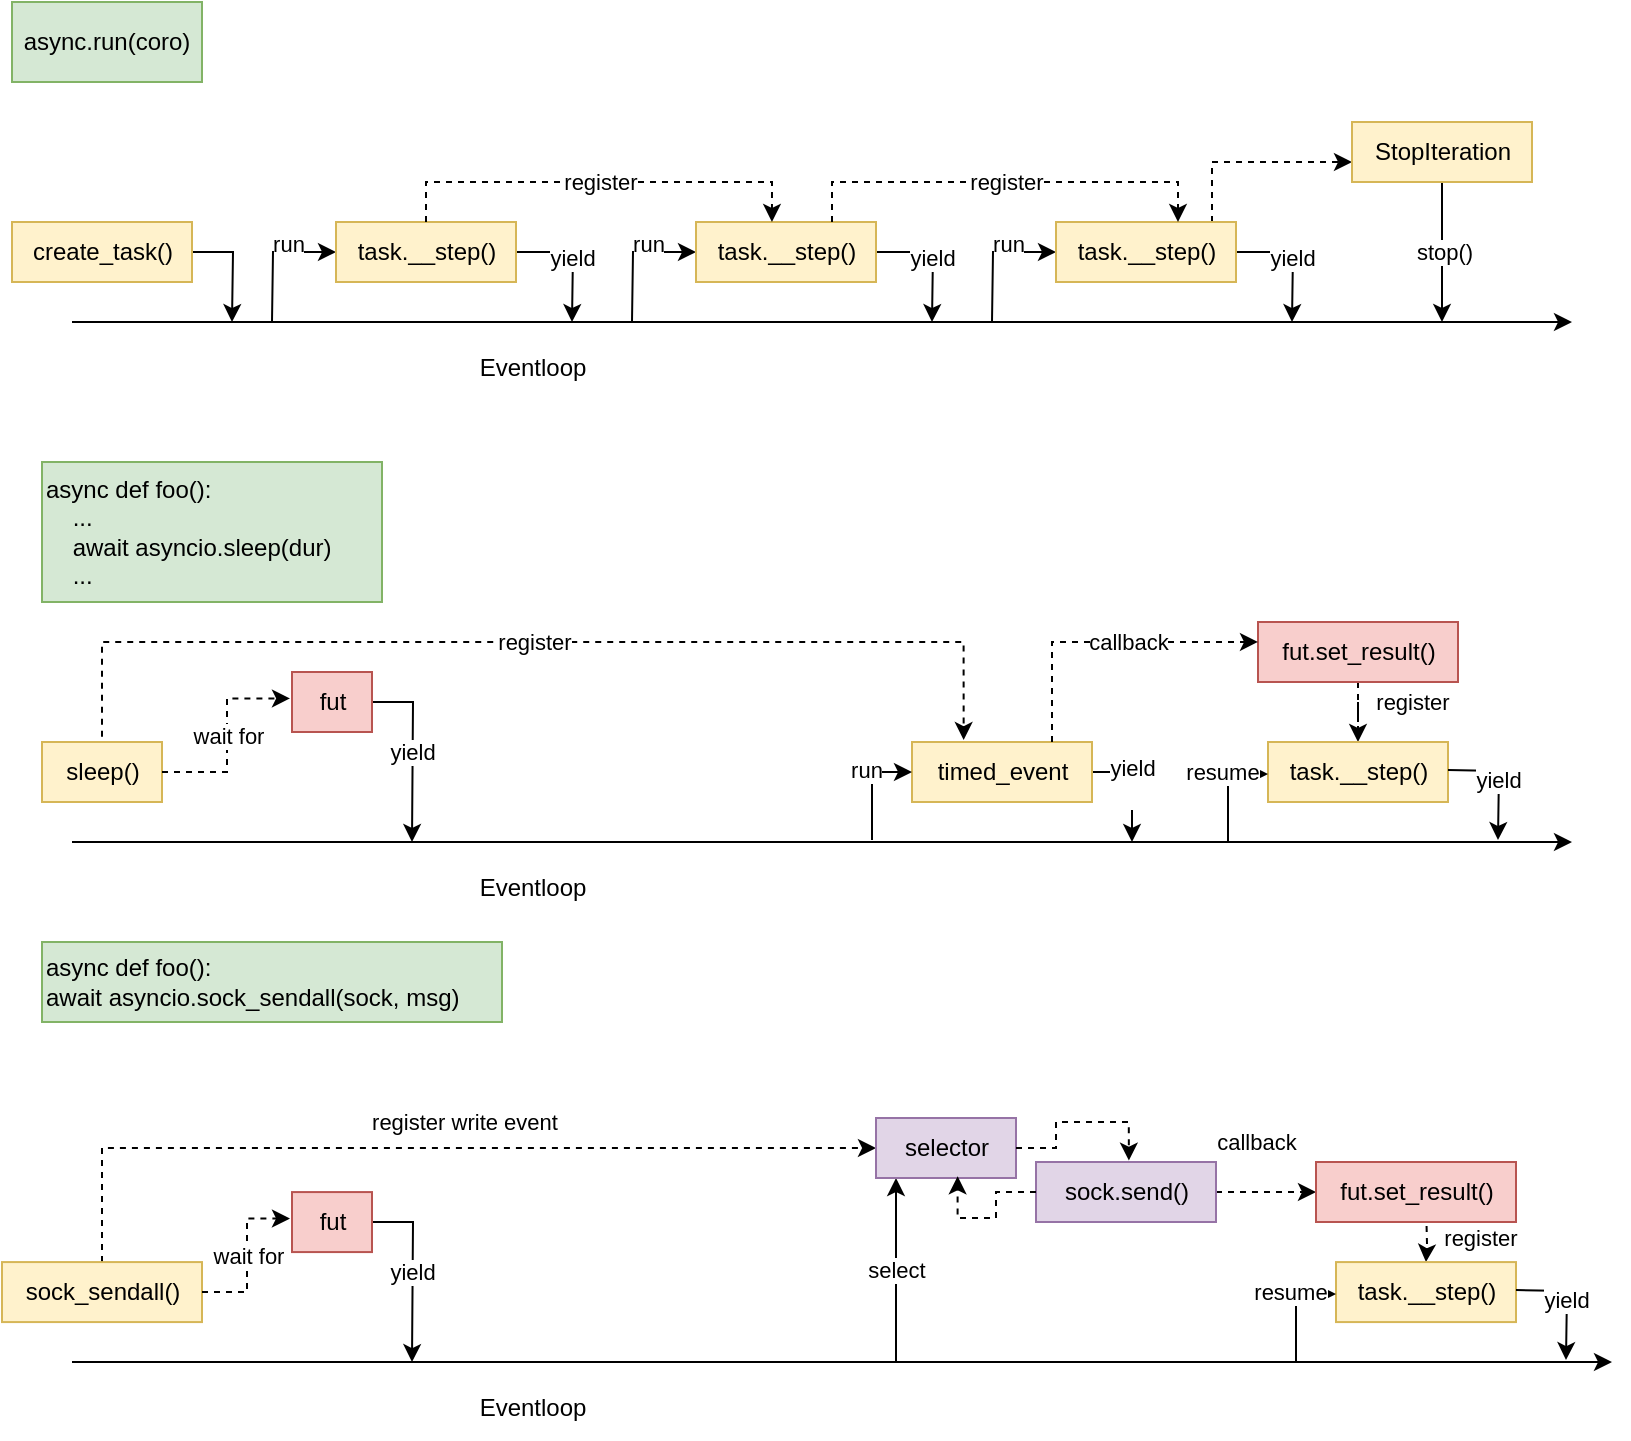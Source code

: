 <mxfile version="24.6.4" type="device">
  <diagram name="Page-1" id="PeVTVdemDS0CmCLDZagg">
    <mxGraphModel dx="1247" dy="662" grid="1" gridSize="10" guides="1" tooltips="1" connect="1" arrows="1" fold="1" page="1" pageScale="1" pageWidth="850" pageHeight="1100" math="0" shadow="0">
      <root>
        <mxCell id="0" />
        <mxCell id="1" parent="0" />
        <mxCell id="Od6nCT-mAAOYwZEW4AVc-1" value="async.run(coro)" style="text;html=1;align=center;verticalAlign=middle;whiteSpace=wrap;rounded=0;fillColor=#d5e8d4;strokeColor=#82b366;" vertex="1" parent="1">
          <mxGeometry x="50" y="200" width="95" height="40" as="geometry" />
        </mxCell>
        <mxCell id="Od6nCT-mAAOYwZEW4AVc-3" value="" style="endArrow=classic;html=1;rounded=0;" edge="1" parent="1">
          <mxGeometry width="50" height="50" relative="1" as="geometry">
            <mxPoint x="80" y="360" as="sourcePoint" />
            <mxPoint x="830" y="360" as="targetPoint" />
          </mxGeometry>
        </mxCell>
        <mxCell id="Od6nCT-mAAOYwZEW4AVc-4" value="Eventloop" style="text;html=1;align=center;verticalAlign=middle;resizable=0;points=[];autosize=1;strokeColor=none;fillColor=none;" vertex="1" parent="1">
          <mxGeometry x="270" y="368" width="80" height="30" as="geometry" />
        </mxCell>
        <mxCell id="Od6nCT-mAAOYwZEW4AVc-9" style="edgeStyle=orthogonalEdgeStyle;rounded=0;orthogonalLoop=1;jettySize=auto;html=1;" edge="1" parent="1" source="Od6nCT-mAAOYwZEW4AVc-6">
          <mxGeometry relative="1" as="geometry">
            <mxPoint x="160" y="360" as="targetPoint" />
          </mxGeometry>
        </mxCell>
        <mxCell id="Od6nCT-mAAOYwZEW4AVc-6" value="create_task()" style="text;html=1;align=center;verticalAlign=middle;resizable=0;points=[];autosize=1;strokeColor=#d6b656;fillColor=#fff2cc;rounded=0;" vertex="1" parent="1">
          <mxGeometry x="50" y="310" width="90" height="30" as="geometry" />
        </mxCell>
        <mxCell id="Od6nCT-mAAOYwZEW4AVc-11" style="edgeStyle=orthogonalEdgeStyle;rounded=0;orthogonalLoop=1;jettySize=auto;html=1;startArrow=classic;startFill=1;endArrow=none;endFill=0;" edge="1" parent="1" source="Od6nCT-mAAOYwZEW4AVc-7">
          <mxGeometry relative="1" as="geometry">
            <mxPoint x="180" y="360" as="targetPoint" />
          </mxGeometry>
        </mxCell>
        <mxCell id="Od6nCT-mAAOYwZEW4AVc-15" value="run" style="edgeLabel;html=1;align=center;verticalAlign=middle;resizable=0;points=[];" vertex="1" connectable="0" parent="Od6nCT-mAAOYwZEW4AVc-11">
          <mxGeometry x="-0.262" y="-3" relative="1" as="geometry">
            <mxPoint y="-1" as="offset" />
          </mxGeometry>
        </mxCell>
        <mxCell id="Od6nCT-mAAOYwZEW4AVc-12" value="yield" style="edgeStyle=orthogonalEdgeStyle;rounded=0;orthogonalLoop=1;jettySize=auto;html=1;" edge="1" parent="1" source="Od6nCT-mAAOYwZEW4AVc-7">
          <mxGeometry relative="1" as="geometry">
            <mxPoint x="330" y="360" as="targetPoint" />
          </mxGeometry>
        </mxCell>
        <mxCell id="Od6nCT-mAAOYwZEW4AVc-7" value="task.__step()" style="text;html=1;align=center;verticalAlign=middle;resizable=0;points=[];autosize=1;strokeColor=#d6b656;fillColor=#fff2cc;" vertex="1" parent="1">
          <mxGeometry x="212" y="310" width="90" height="30" as="geometry" />
        </mxCell>
        <mxCell id="Od6nCT-mAAOYwZEW4AVc-20" style="edgeStyle=orthogonalEdgeStyle;rounded=0;orthogonalLoop=1;jettySize=auto;html=1;startArrow=classic;startFill=1;endArrow=none;endFill=0;" edge="1" parent="1" source="Od6nCT-mAAOYwZEW4AVc-23">
          <mxGeometry relative="1" as="geometry">
            <mxPoint x="360" y="360" as="targetPoint" />
          </mxGeometry>
        </mxCell>
        <mxCell id="Od6nCT-mAAOYwZEW4AVc-21" value="run" style="edgeLabel;html=1;align=center;verticalAlign=middle;resizable=0;points=[];" vertex="1" connectable="0" parent="Od6nCT-mAAOYwZEW4AVc-20">
          <mxGeometry x="-0.262" y="-3" relative="1" as="geometry">
            <mxPoint y="-1" as="offset" />
          </mxGeometry>
        </mxCell>
        <mxCell id="Od6nCT-mAAOYwZEW4AVc-22" value="yield" style="edgeStyle=orthogonalEdgeStyle;rounded=0;orthogonalLoop=1;jettySize=auto;html=1;" edge="1" parent="1" source="Od6nCT-mAAOYwZEW4AVc-23">
          <mxGeometry relative="1" as="geometry">
            <mxPoint x="510" y="360" as="targetPoint" />
          </mxGeometry>
        </mxCell>
        <mxCell id="Od6nCT-mAAOYwZEW4AVc-23" value="task.__step()" style="text;html=1;align=center;verticalAlign=middle;resizable=0;points=[];autosize=1;strokeColor=#d6b656;fillColor=#fff2cc;" vertex="1" parent="1">
          <mxGeometry x="392" y="310" width="90" height="30" as="geometry" />
        </mxCell>
        <mxCell id="Od6nCT-mAAOYwZEW4AVc-24" value="register" style="edgeStyle=orthogonalEdgeStyle;rounded=0;orthogonalLoop=1;jettySize=auto;html=1;entryX=0.422;entryY=0;entryDx=0;entryDy=0;entryPerimeter=0;dashed=1;" edge="1" parent="1" source="Od6nCT-mAAOYwZEW4AVc-7" target="Od6nCT-mAAOYwZEW4AVc-23">
          <mxGeometry relative="1" as="geometry">
            <Array as="points">
              <mxPoint x="257" y="290" />
              <mxPoint x="430" y="290" />
            </Array>
          </mxGeometry>
        </mxCell>
        <mxCell id="Od6nCT-mAAOYwZEW4AVc-25" style="edgeStyle=orthogonalEdgeStyle;rounded=0;orthogonalLoop=1;jettySize=auto;html=1;startArrow=classic;startFill=1;endArrow=none;endFill=0;" edge="1" parent="1" source="Od6nCT-mAAOYwZEW4AVc-28">
          <mxGeometry relative="1" as="geometry">
            <mxPoint x="540" y="360" as="targetPoint" />
          </mxGeometry>
        </mxCell>
        <mxCell id="Od6nCT-mAAOYwZEW4AVc-26" value="run" style="edgeLabel;html=1;align=center;verticalAlign=middle;resizable=0;points=[];" vertex="1" connectable="0" parent="Od6nCT-mAAOYwZEW4AVc-25">
          <mxGeometry x="-0.262" y="-3" relative="1" as="geometry">
            <mxPoint y="-1" as="offset" />
          </mxGeometry>
        </mxCell>
        <mxCell id="Od6nCT-mAAOYwZEW4AVc-27" value="yield" style="edgeStyle=orthogonalEdgeStyle;rounded=0;orthogonalLoop=1;jettySize=auto;html=1;" edge="1" parent="1" source="Od6nCT-mAAOYwZEW4AVc-28">
          <mxGeometry relative="1" as="geometry">
            <mxPoint x="690" y="360" as="targetPoint" />
          </mxGeometry>
        </mxCell>
        <mxCell id="Od6nCT-mAAOYwZEW4AVc-31" style="edgeStyle=orthogonalEdgeStyle;rounded=0;orthogonalLoop=1;jettySize=auto;html=1;dashed=1;" edge="1" parent="1" source="Od6nCT-mAAOYwZEW4AVc-28">
          <mxGeometry relative="1" as="geometry">
            <mxPoint x="720" y="280" as="targetPoint" />
            <Array as="points">
              <mxPoint x="650" y="280" />
            </Array>
          </mxGeometry>
        </mxCell>
        <mxCell id="Od6nCT-mAAOYwZEW4AVc-28" value="task.__step()" style="text;html=1;align=center;verticalAlign=middle;resizable=0;points=[];autosize=1;strokeColor=#d6b656;fillColor=#fff2cc;" vertex="1" parent="1">
          <mxGeometry x="572" y="310" width="90" height="30" as="geometry" />
        </mxCell>
        <mxCell id="Od6nCT-mAAOYwZEW4AVc-29" value="register" style="edgeStyle=orthogonalEdgeStyle;rounded=0;orthogonalLoop=1;jettySize=auto;html=1;entryX=0.422;entryY=0;entryDx=0;entryDy=0;entryPerimeter=0;dashed=1;" edge="1" parent="1">
          <mxGeometry relative="1" as="geometry">
            <mxPoint x="460" y="310" as="sourcePoint" />
            <mxPoint x="633" y="310" as="targetPoint" />
            <Array as="points">
              <mxPoint x="460" y="290" />
              <mxPoint x="633" y="290" />
            </Array>
          </mxGeometry>
        </mxCell>
        <mxCell id="Od6nCT-mAAOYwZEW4AVc-33" value="stop()" style="edgeStyle=orthogonalEdgeStyle;rounded=0;orthogonalLoop=1;jettySize=auto;html=1;" edge="1" parent="1" source="Od6nCT-mAAOYwZEW4AVc-32">
          <mxGeometry relative="1" as="geometry">
            <mxPoint x="765" y="360" as="targetPoint" />
          </mxGeometry>
        </mxCell>
        <mxCell id="Od6nCT-mAAOYwZEW4AVc-32" value="StopIteration" style="text;html=1;align=center;verticalAlign=middle;resizable=0;points=[];autosize=1;strokeColor=#d6b656;fillColor=#fff2cc;" vertex="1" parent="1">
          <mxGeometry x="720" y="260" width="90" height="30" as="geometry" />
        </mxCell>
        <mxCell id="Od6nCT-mAAOYwZEW4AVc-34" value="async def foo():&lt;div&gt;&amp;nbsp; &amp;nbsp; ...&lt;/div&gt;&lt;div&gt;&amp;nbsp; &amp;nbsp; await asyncio.sleep(dur)&lt;/div&gt;&lt;div&gt;&amp;nbsp; &amp;nbsp; ...&lt;/div&gt;" style="text;html=1;align=left;verticalAlign=middle;resizable=0;points=[];autosize=1;strokeColor=#82b366;fillColor=#d5e8d4;" vertex="1" parent="1">
          <mxGeometry x="65" y="430" width="170" height="70" as="geometry" />
        </mxCell>
        <mxCell id="Od6nCT-mAAOYwZEW4AVc-36" value="" style="endArrow=classic;html=1;rounded=0;" edge="1" parent="1">
          <mxGeometry width="50" height="50" relative="1" as="geometry">
            <mxPoint x="80" y="620" as="sourcePoint" />
            <mxPoint x="830" y="620" as="targetPoint" />
          </mxGeometry>
        </mxCell>
        <mxCell id="Od6nCT-mAAOYwZEW4AVc-37" value="Eventloop" style="text;html=1;align=center;verticalAlign=middle;resizable=0;points=[];autosize=1;strokeColor=none;fillColor=none;" vertex="1" parent="1">
          <mxGeometry x="270" y="628" width="80" height="30" as="geometry" />
        </mxCell>
        <mxCell id="Od6nCT-mAAOYwZEW4AVc-39" value="sleep()" style="text;html=1;align=center;verticalAlign=middle;resizable=0;points=[];autosize=1;strokeColor=#d6b656;fillColor=#fff2cc;rounded=0;" vertex="1" parent="1">
          <mxGeometry x="65" y="570" width="60" height="30" as="geometry" />
        </mxCell>
        <mxCell id="Od6nCT-mAAOYwZEW4AVc-48" value="register" style="edgeStyle=orthogonalEdgeStyle;rounded=0;orthogonalLoop=1;jettySize=auto;html=1;dashed=1;exitX=0.5;exitY=-0.087;exitDx=0;exitDy=0;exitPerimeter=0;entryX=0.287;entryY=-0.033;entryDx=0;entryDy=0;entryPerimeter=0;" edge="1" parent="1" source="Od6nCT-mAAOYwZEW4AVc-39" target="Od6nCT-mAAOYwZEW4AVc-53">
          <mxGeometry relative="1" as="geometry">
            <Array as="points">
              <mxPoint x="95" y="520" />
              <mxPoint x="526" y="520" />
            </Array>
            <mxPoint x="95" y="540" as="sourcePoint" />
            <mxPoint x="525" y="540" as="targetPoint" />
          </mxGeometry>
        </mxCell>
        <mxCell id="Od6nCT-mAAOYwZEW4AVc-63" value="yield&lt;div&gt;&lt;br&gt;&lt;/div&gt;" style="edgeStyle=orthogonalEdgeStyle;rounded=0;orthogonalLoop=1;jettySize=auto;html=1;" edge="1" parent="1" source="Od6nCT-mAAOYwZEW4AVc-53">
          <mxGeometry x="-0.091" relative="1" as="geometry">
            <mxPoint x="610" y="620" as="targetPoint" />
            <Array as="points">
              <mxPoint x="610" y="585" />
              <mxPoint x="610" y="620" />
            </Array>
            <mxPoint as="offset" />
          </mxGeometry>
        </mxCell>
        <mxCell id="Od6nCT-mAAOYwZEW4AVc-53" value="timed_event" style="text;html=1;align=center;verticalAlign=middle;resizable=0;points=[];autosize=1;strokeColor=#d6b656;fillColor=#fff2cc;" vertex="1" parent="1">
          <mxGeometry x="500" y="570" width="90" height="30" as="geometry" />
        </mxCell>
        <mxCell id="Od6nCT-mAAOYwZEW4AVc-58" style="edgeStyle=orthogonalEdgeStyle;rounded=0;orthogonalLoop=1;jettySize=auto;html=1;startArrow=classic;startFill=1;endArrow=none;endFill=0;" edge="1" parent="1">
          <mxGeometry relative="1" as="geometry">
            <mxPoint x="480" y="619" as="targetPoint" />
            <mxPoint x="500" y="585" as="sourcePoint" />
          </mxGeometry>
        </mxCell>
        <mxCell id="Od6nCT-mAAOYwZEW4AVc-59" value="run" style="edgeLabel;html=1;align=center;verticalAlign=middle;resizable=0;points=[];" vertex="1" connectable="0" parent="Od6nCT-mAAOYwZEW4AVc-58">
          <mxGeometry x="-0.262" y="-3" relative="1" as="geometry">
            <mxPoint y="-1" as="offset" />
          </mxGeometry>
        </mxCell>
        <mxCell id="Od6nCT-mAAOYwZEW4AVc-67" value="register" style="edgeStyle=orthogonalEdgeStyle;rounded=0;orthogonalLoop=1;jettySize=auto;html=1;dashed=1;" edge="1" parent="1" source="Od6nCT-mAAOYwZEW4AVc-61" target="Od6nCT-mAAOYwZEW4AVc-62">
          <mxGeometry x="0.201" y="27" relative="1" as="geometry">
            <mxPoint as="offset" />
          </mxGeometry>
        </mxCell>
        <mxCell id="Od6nCT-mAAOYwZEW4AVc-61" value="fut.set_result()" style="text;html=1;align=center;verticalAlign=middle;resizable=0;points=[];autosize=1;strokeColor=#b85450;fillColor=#f8cecc;" vertex="1" parent="1">
          <mxGeometry x="673" y="510" width="100" height="30" as="geometry" />
        </mxCell>
        <mxCell id="Od6nCT-mAAOYwZEW4AVc-62" value="task.__step()" style="text;html=1;align=center;verticalAlign=middle;resizable=0;points=[];autosize=1;strokeColor=#d6b656;fillColor=#fff2cc;" vertex="1" parent="1">
          <mxGeometry x="678" y="570" width="90" height="30" as="geometry" />
        </mxCell>
        <mxCell id="Od6nCT-mAAOYwZEW4AVc-64" style="edgeStyle=orthogonalEdgeStyle;rounded=0;orthogonalLoop=1;jettySize=auto;html=1;entryX=0;entryY=0.333;entryDx=0;entryDy=0;entryPerimeter=0;dashed=1;" edge="1" parent="1" source="Od6nCT-mAAOYwZEW4AVc-53" target="Od6nCT-mAAOYwZEW4AVc-61">
          <mxGeometry relative="1" as="geometry">
            <Array as="points">
              <mxPoint x="570" y="520" />
            </Array>
          </mxGeometry>
        </mxCell>
        <mxCell id="Od6nCT-mAAOYwZEW4AVc-65" value="callback" style="edgeLabel;html=1;align=center;verticalAlign=middle;resizable=0;points=[];" vertex="1" connectable="0" parent="Od6nCT-mAAOYwZEW4AVc-64">
          <mxGeometry x="0.143" relative="1" as="geometry">
            <mxPoint as="offset" />
          </mxGeometry>
        </mxCell>
        <mxCell id="Od6nCT-mAAOYwZEW4AVc-69" style="edgeStyle=orthogonalEdgeStyle;rounded=0;orthogonalLoop=1;jettySize=auto;html=1;startArrow=classic;startFill=1;endArrow=none;endFill=0;" edge="1" parent="1">
          <mxGeometry relative="1" as="geometry">
            <mxPoint x="658" y="620" as="targetPoint" />
            <mxPoint x="678" y="586" as="sourcePoint" />
          </mxGeometry>
        </mxCell>
        <mxCell id="Od6nCT-mAAOYwZEW4AVc-70" value="resume" style="edgeLabel;html=1;align=center;verticalAlign=middle;resizable=0;points=[];" vertex="1" connectable="0" parent="Od6nCT-mAAOYwZEW4AVc-69">
          <mxGeometry x="-0.262" y="-3" relative="1" as="geometry">
            <mxPoint y="-1" as="offset" />
          </mxGeometry>
        </mxCell>
        <mxCell id="Od6nCT-mAAOYwZEW4AVc-71" value="yield" style="edgeStyle=orthogonalEdgeStyle;rounded=0;orthogonalLoop=1;jettySize=auto;html=1;" edge="1" parent="1">
          <mxGeometry relative="1" as="geometry">
            <mxPoint x="793" y="619" as="targetPoint" />
            <mxPoint x="768" y="584" as="sourcePoint" />
          </mxGeometry>
        </mxCell>
        <mxCell id="Od6nCT-mAAOYwZEW4AVc-74" value="yield" style="edgeStyle=orthogonalEdgeStyle;rounded=0;orthogonalLoop=1;jettySize=auto;html=1;" edge="1" parent="1" source="Od6nCT-mAAOYwZEW4AVc-72">
          <mxGeometry relative="1" as="geometry">
            <mxPoint x="250" y="620" as="targetPoint" />
          </mxGeometry>
        </mxCell>
        <mxCell id="Od6nCT-mAAOYwZEW4AVc-72" value="fut" style="text;html=1;align=center;verticalAlign=middle;resizable=0;points=[];autosize=1;strokeColor=#b85450;fillColor=#f8cecc;" vertex="1" parent="1">
          <mxGeometry x="190" y="535" width="40" height="30" as="geometry" />
        </mxCell>
        <mxCell id="Od6nCT-mAAOYwZEW4AVc-73" value="wait for" style="edgeStyle=orthogonalEdgeStyle;rounded=0;orthogonalLoop=1;jettySize=auto;html=1;entryX=-0.025;entryY=0.44;entryDx=0;entryDy=0;entryPerimeter=0;dashed=1;" edge="1" parent="1" source="Od6nCT-mAAOYwZEW4AVc-39" target="Od6nCT-mAAOYwZEW4AVc-72">
          <mxGeometry relative="1" as="geometry" />
        </mxCell>
        <mxCell id="Od6nCT-mAAOYwZEW4AVc-75" value="async def foo():&lt;div&gt;await asyncio.sock_sendall(sock, msg)&lt;/div&gt;" style="text;html=1;align=left;verticalAlign=middle;resizable=0;points=[];autosize=1;strokeColor=#82b366;fillColor=#d5e8d4;" vertex="1" parent="1">
          <mxGeometry x="65" y="670" width="230" height="40" as="geometry" />
        </mxCell>
        <mxCell id="Od6nCT-mAAOYwZEW4AVc-76" value="" style="endArrow=classic;html=1;rounded=0;" edge="1" parent="1">
          <mxGeometry width="50" height="50" relative="1" as="geometry">
            <mxPoint x="80" y="880.04" as="sourcePoint" />
            <mxPoint x="850" y="880" as="targetPoint" />
          </mxGeometry>
        </mxCell>
        <mxCell id="Od6nCT-mAAOYwZEW4AVc-77" value="Eventloop" style="text;html=1;align=center;verticalAlign=middle;resizable=0;points=[];autosize=1;strokeColor=none;fillColor=none;" vertex="1" parent="1">
          <mxGeometry x="270" y="888.04" width="80" height="30" as="geometry" />
        </mxCell>
        <mxCell id="Od6nCT-mAAOYwZEW4AVc-95" style="edgeStyle=orthogonalEdgeStyle;rounded=0;orthogonalLoop=1;jettySize=auto;html=1;dashed=1;" edge="1" parent="1" source="Od6nCT-mAAOYwZEW4AVc-78" target="Od6nCT-mAAOYwZEW4AVc-94">
          <mxGeometry relative="1" as="geometry">
            <Array as="points">
              <mxPoint x="95" y="773" />
            </Array>
          </mxGeometry>
        </mxCell>
        <mxCell id="Od6nCT-mAAOYwZEW4AVc-96" value="register write event" style="edgeLabel;html=1;align=center;verticalAlign=middle;resizable=0;points=[];" vertex="1" connectable="0" parent="Od6nCT-mAAOYwZEW4AVc-95">
          <mxGeometry x="-0.032" y="-1" relative="1" as="geometry">
            <mxPoint x="23" y="-14" as="offset" />
          </mxGeometry>
        </mxCell>
        <mxCell id="Od6nCT-mAAOYwZEW4AVc-78" value="sock_sendall()" style="text;html=1;align=center;verticalAlign=middle;resizable=0;points=[];autosize=1;strokeColor=#d6b656;fillColor=#fff2cc;rounded=0;" vertex="1" parent="1">
          <mxGeometry x="45" y="830.04" width="100" height="30" as="geometry" />
        </mxCell>
        <mxCell id="Od6nCT-mAAOYwZEW4AVc-84" value="register" style="edgeStyle=orthogonalEdgeStyle;rounded=0;orthogonalLoop=1;jettySize=auto;html=1;dashed=1;" edge="1" parent="1" target="Od6nCT-mAAOYwZEW4AVc-85">
          <mxGeometry x="0.201" y="27" relative="1" as="geometry">
            <mxPoint x="757" y="800.04" as="sourcePoint" />
            <mxPoint as="offset" />
          </mxGeometry>
        </mxCell>
        <mxCell id="Od6nCT-mAAOYwZEW4AVc-85" value="task.__step()" style="text;html=1;align=center;verticalAlign=middle;resizable=0;points=[];autosize=1;strokeColor=#d6b656;fillColor=#fff2cc;" vertex="1" parent="1">
          <mxGeometry x="712" y="830.04" width="90" height="30" as="geometry" />
        </mxCell>
        <mxCell id="Od6nCT-mAAOYwZEW4AVc-88" style="edgeStyle=orthogonalEdgeStyle;rounded=0;orthogonalLoop=1;jettySize=auto;html=1;startArrow=classic;startFill=1;endArrow=none;endFill=0;" edge="1" parent="1">
          <mxGeometry relative="1" as="geometry">
            <mxPoint x="692" y="880.04" as="targetPoint" />
            <mxPoint x="712" y="846.04" as="sourcePoint" />
          </mxGeometry>
        </mxCell>
        <mxCell id="Od6nCT-mAAOYwZEW4AVc-89" value="resume" style="edgeLabel;html=1;align=center;verticalAlign=middle;resizable=0;points=[];" vertex="1" connectable="0" parent="Od6nCT-mAAOYwZEW4AVc-88">
          <mxGeometry x="-0.262" y="-3" relative="1" as="geometry">
            <mxPoint y="-1" as="offset" />
          </mxGeometry>
        </mxCell>
        <mxCell id="Od6nCT-mAAOYwZEW4AVc-90" value="yield" style="edgeStyle=orthogonalEdgeStyle;rounded=0;orthogonalLoop=1;jettySize=auto;html=1;" edge="1" parent="1">
          <mxGeometry relative="1" as="geometry">
            <mxPoint x="827" y="879.04" as="targetPoint" />
            <mxPoint x="802" y="844.04" as="sourcePoint" />
          </mxGeometry>
        </mxCell>
        <mxCell id="Od6nCT-mAAOYwZEW4AVc-91" value="yield" style="edgeStyle=orthogonalEdgeStyle;rounded=0;orthogonalLoop=1;jettySize=auto;html=1;" edge="1" parent="1" source="Od6nCT-mAAOYwZEW4AVc-92">
          <mxGeometry relative="1" as="geometry">
            <mxPoint x="250" y="880.04" as="targetPoint" />
          </mxGeometry>
        </mxCell>
        <mxCell id="Od6nCT-mAAOYwZEW4AVc-92" value="fut" style="text;html=1;align=center;verticalAlign=middle;resizable=0;points=[];autosize=1;strokeColor=#b85450;fillColor=#f8cecc;" vertex="1" parent="1">
          <mxGeometry x="190" y="795.04" width="40" height="30" as="geometry" />
        </mxCell>
        <mxCell id="Od6nCT-mAAOYwZEW4AVc-93" value="wait for" style="edgeStyle=orthogonalEdgeStyle;rounded=0;orthogonalLoop=1;jettySize=auto;html=1;entryX=-0.025;entryY=0.44;entryDx=0;entryDy=0;entryPerimeter=0;dashed=1;" edge="1" parent="1" source="Od6nCT-mAAOYwZEW4AVc-78" target="Od6nCT-mAAOYwZEW4AVc-92">
          <mxGeometry relative="1" as="geometry" />
        </mxCell>
        <mxCell id="Od6nCT-mAAOYwZEW4AVc-97" value="select" style="edgeStyle=orthogonalEdgeStyle;rounded=0;orthogonalLoop=1;jettySize=auto;html=1;startArrow=classic;startFill=1;endArrow=none;endFill=0;" edge="1" parent="1" source="Od6nCT-mAAOYwZEW4AVc-94">
          <mxGeometry relative="1" as="geometry">
            <mxPoint x="492" y="880" as="targetPoint" />
            <Array as="points">
              <mxPoint x="492" y="810" />
              <mxPoint x="492" y="810" />
            </Array>
          </mxGeometry>
        </mxCell>
        <mxCell id="Od6nCT-mAAOYwZEW4AVc-94" value="selector" style="text;html=1;align=center;verticalAlign=middle;resizable=0;points=[];autosize=1;strokeColor=#9673a6;fillColor=#e1d5e7;" vertex="1" parent="1">
          <mxGeometry x="482" y="758" width="70" height="30" as="geometry" />
        </mxCell>
        <mxCell id="Od6nCT-mAAOYwZEW4AVc-102" value="callback" style="edgeStyle=orthogonalEdgeStyle;rounded=0;orthogonalLoop=1;jettySize=auto;html=1;dashed=1;" edge="1" parent="1" source="Od6nCT-mAAOYwZEW4AVc-98" target="Od6nCT-mAAOYwZEW4AVc-101">
          <mxGeometry x="-0.2" y="25" relative="1" as="geometry">
            <mxPoint as="offset" />
          </mxGeometry>
        </mxCell>
        <mxCell id="Od6nCT-mAAOYwZEW4AVc-98" value="sock.send()" style="text;html=1;align=center;verticalAlign=middle;resizable=0;points=[];autosize=1;strokeColor=#9673a6;fillColor=#e1d5e7;" vertex="1" parent="1">
          <mxGeometry x="562" y="780" width="90" height="30" as="geometry" />
        </mxCell>
        <mxCell id="Od6nCT-mAAOYwZEW4AVc-99" style="edgeStyle=orthogonalEdgeStyle;rounded=0;orthogonalLoop=1;jettySize=auto;html=1;entryX=0.516;entryY=-0.023;entryDx=0;entryDy=0;entryPerimeter=0;dashed=1;" edge="1" parent="1" source="Od6nCT-mAAOYwZEW4AVc-94" target="Od6nCT-mAAOYwZEW4AVc-98">
          <mxGeometry relative="1" as="geometry" />
        </mxCell>
        <mxCell id="Od6nCT-mAAOYwZEW4AVc-100" style="edgeStyle=orthogonalEdgeStyle;rounded=0;orthogonalLoop=1;jettySize=auto;html=1;entryX=0.583;entryY=0.971;entryDx=0;entryDy=0;entryPerimeter=0;dashed=1;" edge="1" parent="1" source="Od6nCT-mAAOYwZEW4AVc-98" target="Od6nCT-mAAOYwZEW4AVc-94">
          <mxGeometry relative="1" as="geometry" />
        </mxCell>
        <mxCell id="Od6nCT-mAAOYwZEW4AVc-101" value="fut.set_result()" style="text;html=1;align=center;verticalAlign=middle;resizable=0;points=[];autosize=1;strokeColor=#b85450;fillColor=#f8cecc;" vertex="1" parent="1">
          <mxGeometry x="702" y="780" width="100" height="30" as="geometry" />
        </mxCell>
      </root>
    </mxGraphModel>
  </diagram>
</mxfile>
